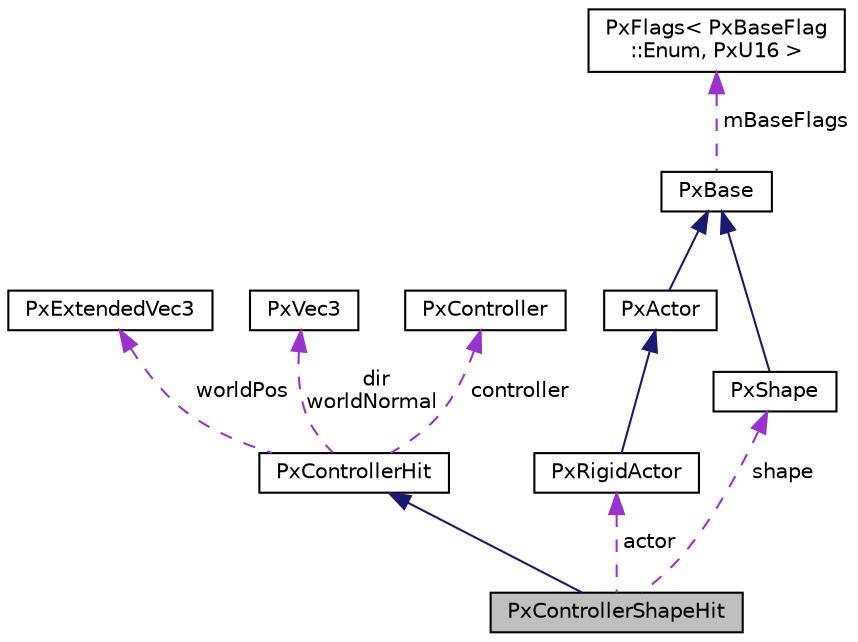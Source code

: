 digraph "PxControllerShapeHit"
{
  edge [fontname="Helvetica",fontsize="10",labelfontname="Helvetica",labelfontsize="10"];
  node [fontname="Helvetica",fontsize="10",shape=record];
  Node2 [label="PxControllerShapeHit",height=0.2,width=0.4,color="black", fillcolor="grey75", style="filled", fontcolor="black"];
  Node3 -> Node2 [dir="back",color="midnightblue",fontsize="10",style="solid",fontname="Helvetica"];
  Node3 [label="PxControllerHit",height=0.2,width=0.4,color="black", fillcolor="white", style="filled",URL="$structPxControllerHit.html",tooltip="Describes a generic CCT hit. "];
  Node4 -> Node3 [dir="back",color="darkorchid3",fontsize="10",style="dashed",label=" worldPos" ,fontname="Helvetica"];
  Node4 [label="PxExtendedVec3",height=0.2,width=0.4,color="black", fillcolor="white", style="filled",URL="$structPxExtendedVec3.html"];
  Node5 -> Node3 [dir="back",color="darkorchid3",fontsize="10",style="dashed",label=" dir\nworldNormal" ,fontname="Helvetica"];
  Node5 [label="PxVec3",height=0.2,width=0.4,color="black", fillcolor="white", style="filled",URL="$classPxVec3.html",tooltip="3 Element vector class. "];
  Node6 -> Node3 [dir="back",color="darkorchid3",fontsize="10",style="dashed",label=" controller" ,fontname="Helvetica"];
  Node6 [label="PxController",height=0.2,width=0.4,color="black", fillcolor="white", style="filled",URL="$classPxController.html",tooltip="Base class for character controllers. "];
  Node7 -> Node2 [dir="back",color="darkorchid3",fontsize="10",style="dashed",label=" actor" ,fontname="Helvetica"];
  Node7 [label="PxRigidActor",height=0.2,width=0.4,color="black", fillcolor="white", style="filled",URL="$classPxRigidActor.html",tooltip="PxRigidActor represents a base class shared between dynamic and static rigid bodies in the physics SD..."];
  Node8 -> Node7 [dir="back",color="midnightblue",fontsize="10",style="solid",fontname="Helvetica"];
  Node8 [label="PxActor",height=0.2,width=0.4,color="black", fillcolor="white", style="filled",URL="$classPxActor.html",tooltip="PxActor is the base class for the main simulation objects in the physics SDK. "];
  Node9 -> Node8 [dir="back",color="midnightblue",fontsize="10",style="solid",fontname="Helvetica"];
  Node9 [label="PxBase",height=0.2,width=0.4,color="black", fillcolor="white", style="filled",URL="$classPxBase.html",tooltip="Base class for objects that can be members of a PxCollection. "];
  Node10 -> Node9 [dir="back",color="darkorchid3",fontsize="10",style="dashed",label=" mBaseFlags" ,fontname="Helvetica"];
  Node10 [label="PxFlags\< PxBaseFlag\l::Enum, PxU16 \>",height=0.2,width=0.4,color="black", fillcolor="white", style="filled",URL="$classPxFlags.html"];
  Node11 -> Node2 [dir="back",color="darkorchid3",fontsize="10",style="dashed",label=" shape" ,fontname="Helvetica"];
  Node11 [label="PxShape",height=0.2,width=0.4,color="black", fillcolor="white", style="filled",URL="$classPxShape.html",tooltip="Abstract class for collision shapes. "];
  Node9 -> Node11 [dir="back",color="midnightblue",fontsize="10",style="solid",fontname="Helvetica"];
}
